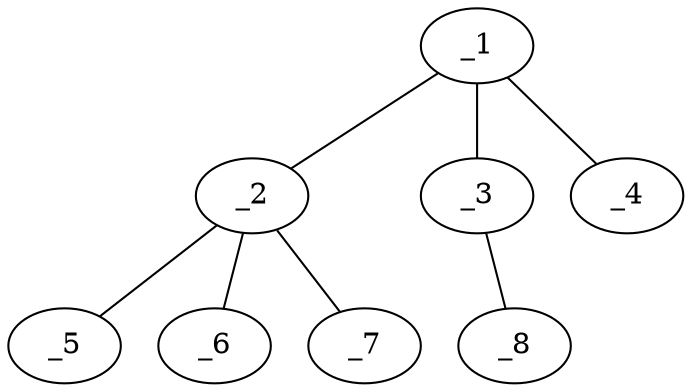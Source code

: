 graph molid26249 {
	_1	 [charge=0,
		chem=1,
		symbol="C  ",
		x="3.7321",
		y="0.183"];
	_2	 [charge=0,
		chem=5,
		symbol="S  ",
		x="2.866",
		y="-0.317"];
	_1 -- _2	 [valence=1];
	_3	 [charge=0,
		chem=1,
		symbol="C  ",
		x="4.5981",
		y="-0.317"];
	_1 -- _3	 [valence=1];
	_4	 [charge=0,
		chem=1,
		symbol="C  ",
		x="3.7321",
		y="1.183"];
	_1 -- _4	 [valence=1];
	_5	 [charge=0,
		chem=2,
		symbol="O  ",
		x=2,
		y="-0.817"];
	_2 -- _5	 [valence=2];
	_6	 [charge=0,
		chem=2,
		symbol="O  ",
		x="3.366",
		y="-1.183"];
	_2 -- _6	 [valence=2];
	_7	 [charge=0,
		chem=2,
		symbol="O  ",
		x="2.366",
		y="0.549"];
	_2 -- _7	 [valence=1];
	_8	 [charge=0,
		chem=2,
		symbol="O  ",
		x="5.4641",
		y="0.183"];
	_3 -- _8	 [valence=1];
}
